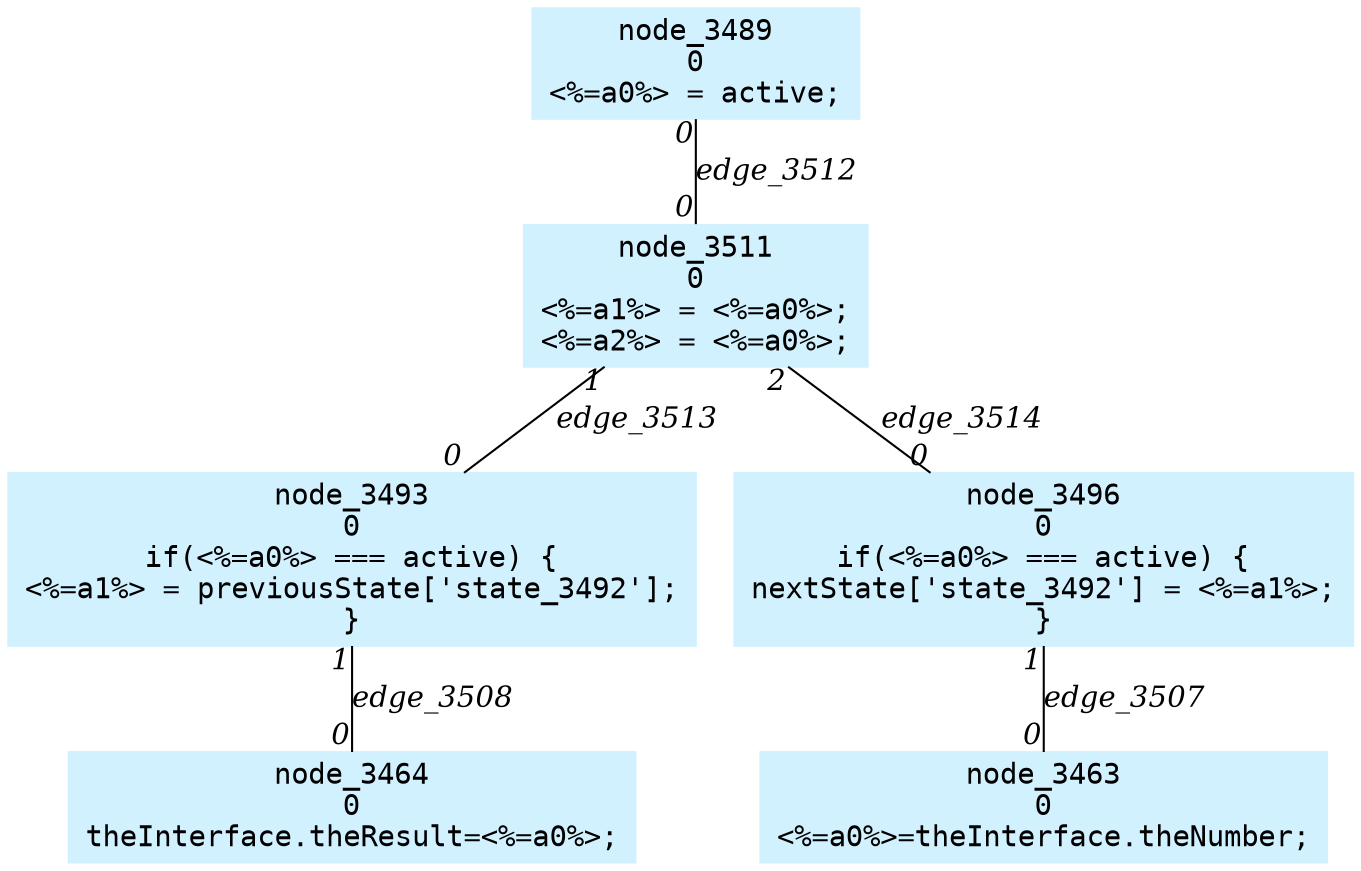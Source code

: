 digraph g{node_3463 [shape=box, style=filled, color="#d1f1ff", fontname="Courier", label="node_3463
0
<%=a0%>=theInterface.theNumber;
" ]
node_3464 [shape=box, style=filled, color="#d1f1ff", fontname="Courier", label="node_3464
0
theInterface.theResult=<%=a0%>;
" ]
node_3489 [shape=box, style=filled, color="#d1f1ff", fontname="Courier", label="node_3489
0
<%=a0%> = active;
" ]
node_3493 [shape=box, style=filled, color="#d1f1ff", fontname="Courier", label="node_3493
0
if(<%=a0%> === active) {
<%=a1%> = previousState['state_3492'];
}
" ]
node_3496 [shape=box, style=filled, color="#d1f1ff", fontname="Courier", label="node_3496
0
if(<%=a0%> === active) {
nextState['state_3492'] = <%=a1%>;
}
" ]
node_3511 [shape=box, style=filled, color="#d1f1ff", fontname="Courier", label="node_3511
0
<%=a1%> = <%=a0%>;
<%=a2%> = <%=a0%>;
" ]
node_3496 -> node_3463 [dir=none, arrowHead=none, fontname="Times-Italic", label="edge_3507",  headlabel="0", taillabel="1" ]
node_3493 -> node_3464 [dir=none, arrowHead=none, fontname="Times-Italic", label="edge_3508",  headlabel="0", taillabel="1" ]
node_3489 -> node_3511 [dir=none, arrowHead=none, fontname="Times-Italic", label="edge_3512",  headlabel="0", taillabel="0" ]
node_3511 -> node_3493 [dir=none, arrowHead=none, fontname="Times-Italic", label="edge_3513",  headlabel="0", taillabel="1" ]
node_3511 -> node_3496 [dir=none, arrowHead=none, fontname="Times-Italic", label="edge_3514",  headlabel="0", taillabel="2" ]
}